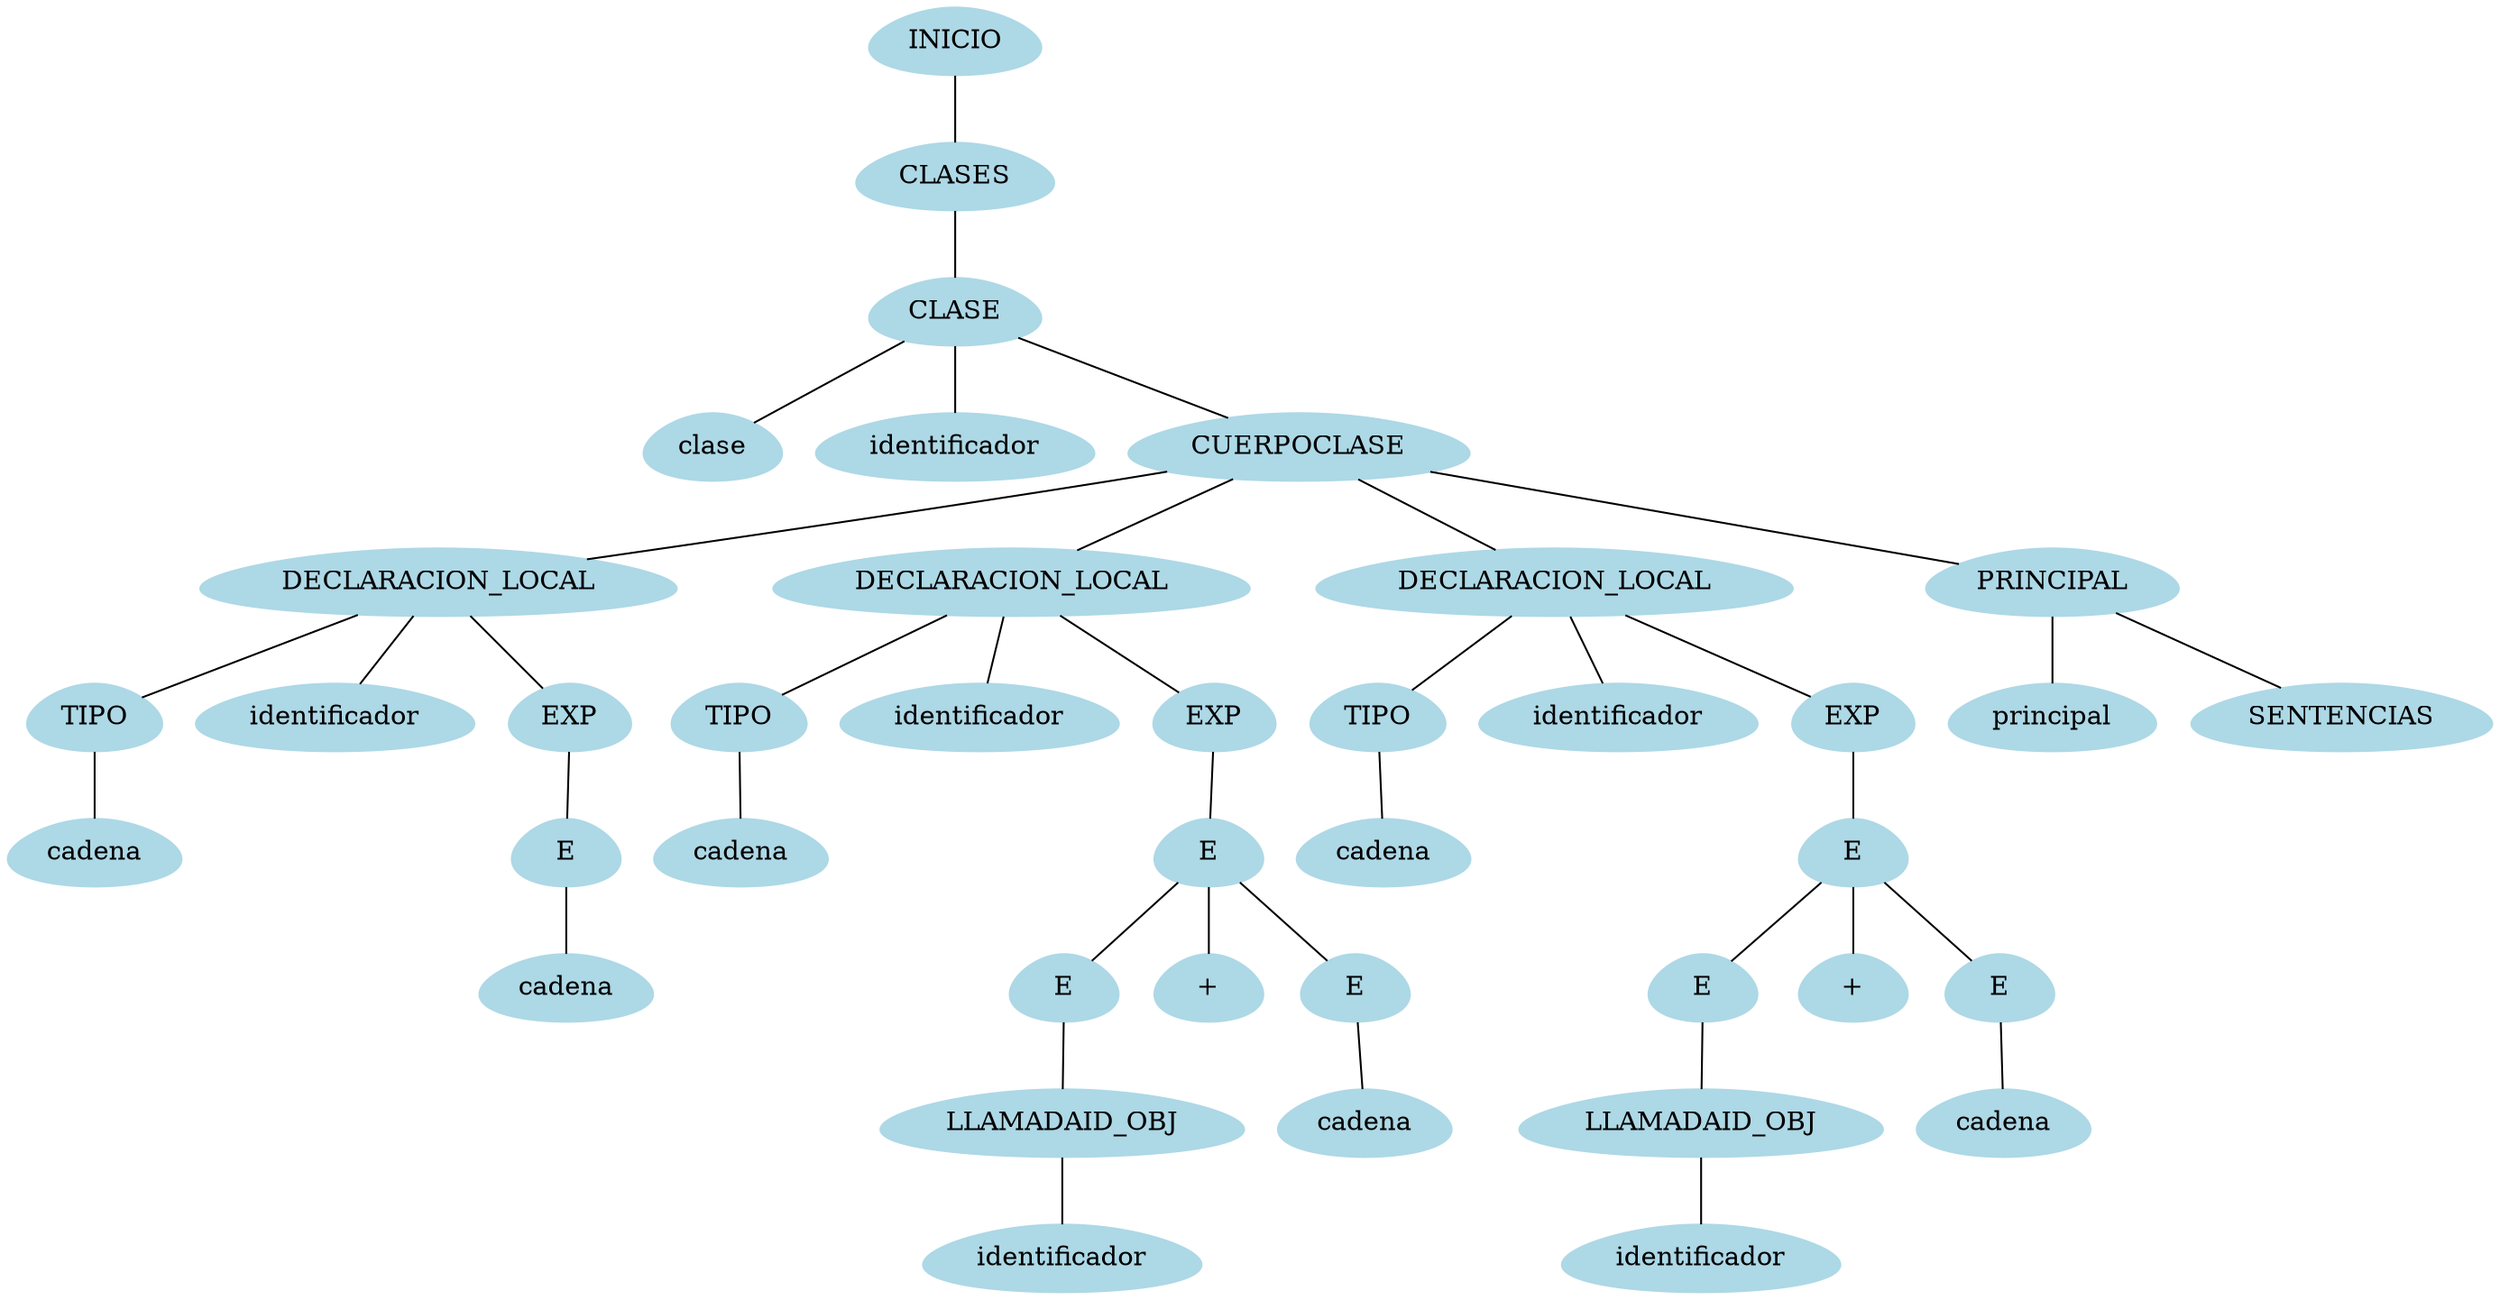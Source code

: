 Graph G {node [shape = egg];node0[label = "INICIO", style = filled, color = lightblue];node1[label = "CLASES", style = filled, color = lightblue];node2[label = "CLASE", style = filled, color = lightblue];node3[label = "clase", style = filled, color = lightblue];node4[label = "identificador", style = filled, color = lightblue];node5[label = "CUERPOCLASE", style = filled, color = lightblue];node6[label = "DECLARACION_LOCAL", style = filled, color = lightblue];node7[label = "TIPO", style = filled, color = lightblue];node8[label = "cadena", style = filled, color = lightblue];node9[label = "identificador", style = filled, color = lightblue];node10[label = "EXP", style = filled, color = lightblue];node11[label = "E", style = filled, color = lightblue];node12[label = "cadena", style = filled, color = lightblue];node13[label = "DECLARACION_LOCAL", style = filled, color = lightblue];node14[label = "TIPO", style = filled, color = lightblue];node15[label = "cadena", style = filled, color = lightblue];node16[label = "identificador", style = filled, color = lightblue];node17[label = "EXP", style = filled, color = lightblue];node18[label = "E", style = filled, color = lightblue];node19[label = "E", style = filled, color = lightblue];node20[label = "LLAMADAID_OBJ", style = filled, color = lightblue];node21[label = "identificador", style = filled, color = lightblue];node22[label = "+", style = filled, color = lightblue];node23[label = "E", style = filled, color = lightblue];node24[label = "cadena", style = filled, color = lightblue];node25[label = "DECLARACION_LOCAL", style = filled, color = lightblue];node26[label = "TIPO", style = filled, color = lightblue];node27[label = "cadena", style = filled, color = lightblue];node28[label = "identificador", style = filled, color = lightblue];node29[label = "EXP", style = filled, color = lightblue];node30[label = "E", style = filled, color = lightblue];node31[label = "E", style = filled, color = lightblue];node32[label = "LLAMADAID_OBJ", style = filled, color = lightblue];node33[label = "identificador", style = filled, color = lightblue];node34[label = "+", style = filled, color = lightblue];node35[label = "E", style = filled, color = lightblue];node36[label = "cadena", style = filled, color = lightblue];node37[label = "PRINCIPAL", style = filled, color = lightblue];node38[label = "principal", style = filled, color = lightblue];node39[label = "SENTENCIAS", style = filled, color = lightblue];"node0"--"node1""node1"--"node2""node2"--"node3""node2"--"node4""node2"--"node5""node5"--"node6""node6"--"node7""node7"--"node8""node6"--"node9""node6"--"node10""node10"--"node11""node11"--"node12""node5"--"node13""node13"--"node14""node14"--"node15""node13"--"node16""node13"--"node17""node17"--"node18""node18"--"node19""node19"--"node20""node20"--"node21""node18"--"node22""node18"--"node23""node23"--"node24""node5"--"node25""node25"--"node26""node26"--"node27""node25"--"node28""node25"--"node29""node29"--"node30""node30"--"node31""node31"--"node32""node32"--"node33""node30"--"node34""node30"--"node35""node35"--"node36""node5"--"node37""node37"--"node38""node37"--"node39"}